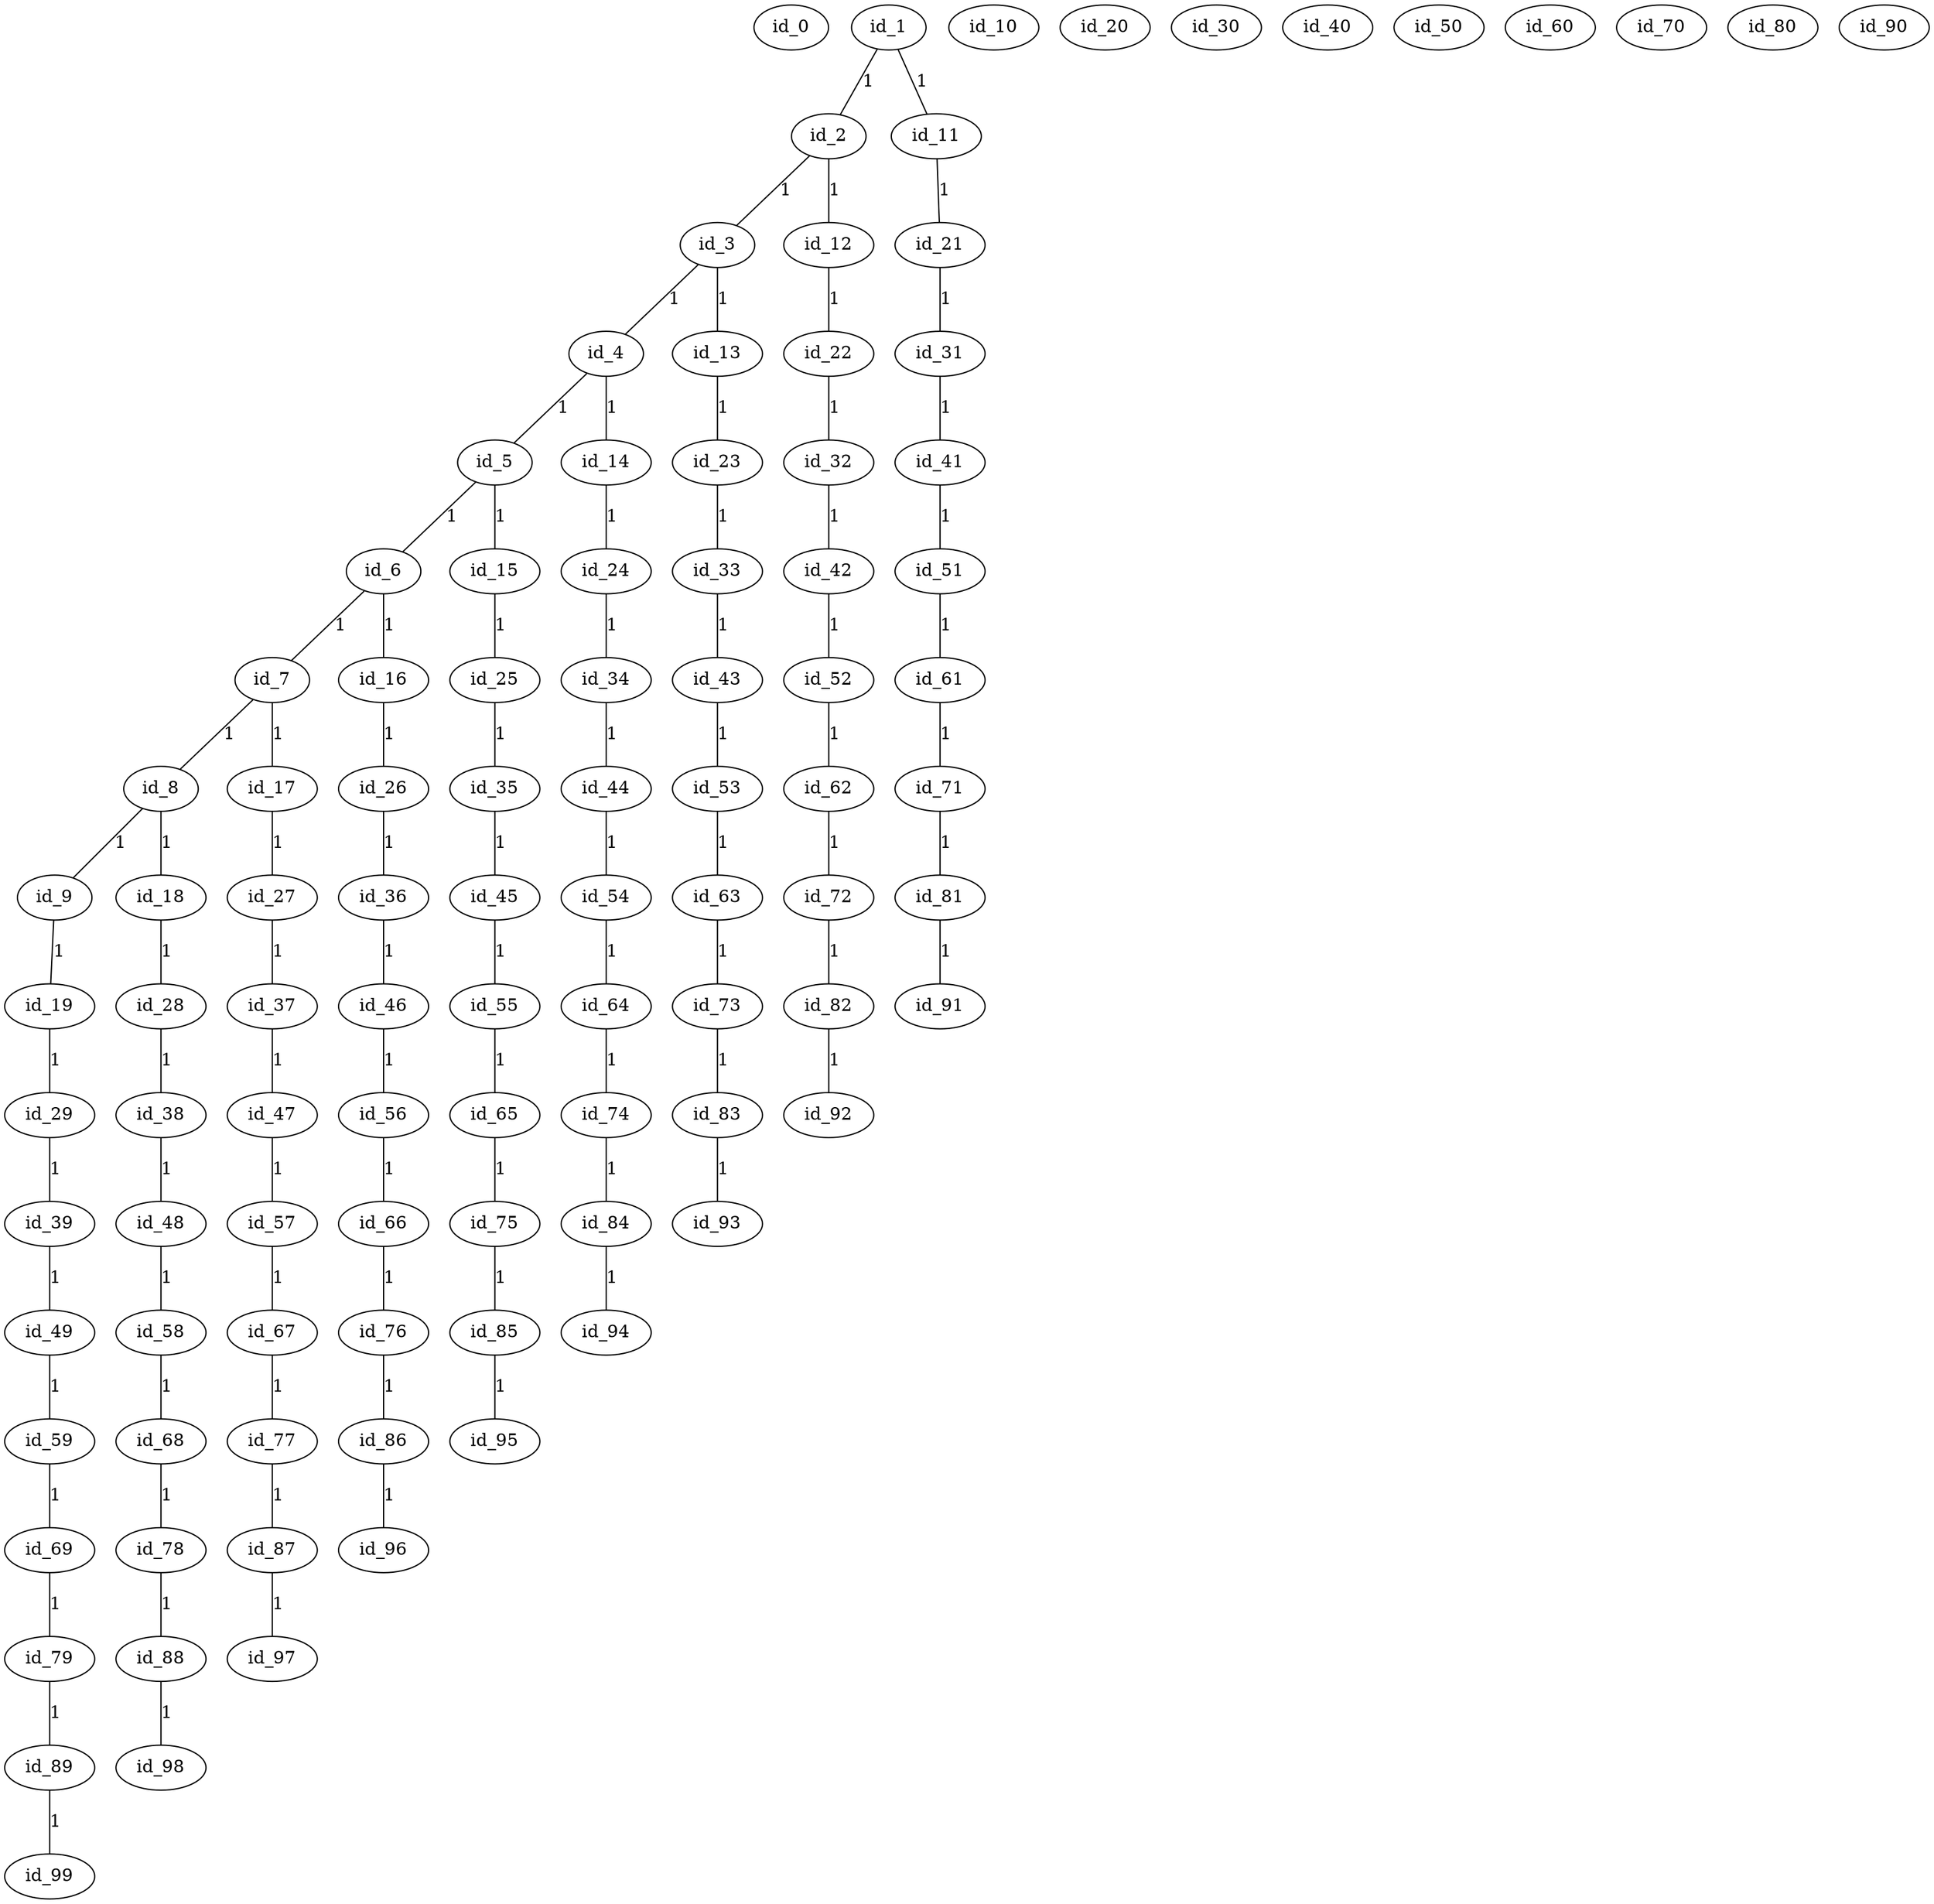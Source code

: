 graph GR{
id_0;
id_1;
id_2;
id_3;
id_4;
id_5;
id_6;
id_7;
id_8;
id_9;
id_10;
id_11;
id_12;
id_13;
id_14;
id_15;
id_16;
id_17;
id_18;
id_19;
id_20;
id_21;
id_22;
id_23;
id_24;
id_25;
id_26;
id_27;
id_28;
id_29;
id_30;
id_31;
id_32;
id_33;
id_34;
id_35;
id_36;
id_37;
id_38;
id_39;
id_40;
id_41;
id_42;
id_43;
id_44;
id_45;
id_46;
id_47;
id_48;
id_49;
id_50;
id_51;
id_52;
id_53;
id_54;
id_55;
id_56;
id_57;
id_58;
id_59;
id_60;
id_61;
id_62;
id_63;
id_64;
id_65;
id_66;
id_67;
id_68;
id_69;
id_70;
id_71;
id_72;
id_73;
id_74;
id_75;
id_76;
id_77;
id_78;
id_79;
id_80;
id_81;
id_82;
id_83;
id_84;
id_85;
id_86;
id_87;
id_88;
id_89;
id_90;
id_91;
id_92;
id_93;
id_94;
id_95;
id_96;
id_97;
id_98;
id_99;
id_1--id_2[label=1];
id_1--id_11[label=1];
id_2--id_3[label=1];
id_2--id_12[label=1];
id_11--id_21[label=1];
id_3--id_4[label=1];
id_3--id_13[label=1];
id_12--id_22[label=1];
id_21--id_31[label=1];
id_4--id_5[label=1];
id_4--id_14[label=1];
id_13--id_23[label=1];
id_22--id_32[label=1];
id_31--id_41[label=1];
id_5--id_6[label=1];
id_5--id_15[label=1];
id_14--id_24[label=1];
id_23--id_33[label=1];
id_32--id_42[label=1];
id_41--id_51[label=1];
id_6--id_7[label=1];
id_6--id_16[label=1];
id_15--id_25[label=1];
id_24--id_34[label=1];
id_33--id_43[label=1];
id_42--id_52[label=1];
id_51--id_61[label=1];
id_7--id_8[label=1];
id_7--id_17[label=1];
id_16--id_26[label=1];
id_25--id_35[label=1];
id_34--id_44[label=1];
id_43--id_53[label=1];
id_52--id_62[label=1];
id_61--id_71[label=1];
id_8--id_9[label=1];
id_8--id_18[label=1];
id_17--id_27[label=1];
id_26--id_36[label=1];
id_35--id_45[label=1];
id_44--id_54[label=1];
id_53--id_63[label=1];
id_62--id_72[label=1];
id_71--id_81[label=1];
id_9--id_19[label=1];
id_18--id_28[label=1];
id_27--id_37[label=1];
id_36--id_46[label=1];
id_45--id_55[label=1];
id_54--id_64[label=1];
id_63--id_73[label=1];
id_72--id_82[label=1];
id_81--id_91[label=1];
id_19--id_29[label=1];
id_28--id_38[label=1];
id_37--id_47[label=1];
id_46--id_56[label=1];
id_55--id_65[label=1];
id_64--id_74[label=1];
id_73--id_83[label=1];
id_82--id_92[label=1];
id_29--id_39[label=1];
id_38--id_48[label=1];
id_47--id_57[label=1];
id_56--id_66[label=1];
id_65--id_75[label=1];
id_74--id_84[label=1];
id_83--id_93[label=1];
id_39--id_49[label=1];
id_48--id_58[label=1];
id_57--id_67[label=1];
id_66--id_76[label=1];
id_75--id_85[label=1];
id_84--id_94[label=1];
id_49--id_59[label=1];
id_58--id_68[label=1];
id_67--id_77[label=1];
id_76--id_86[label=1];
id_85--id_95[label=1];
id_59--id_69[label=1];
id_68--id_78[label=1];
id_77--id_87[label=1];
id_86--id_96[label=1];
id_69--id_79[label=1];
id_78--id_88[label=1];
id_87--id_97[label=1];
id_79--id_89[label=1];
id_88--id_98[label=1];
id_89--id_99[label=1];
}
